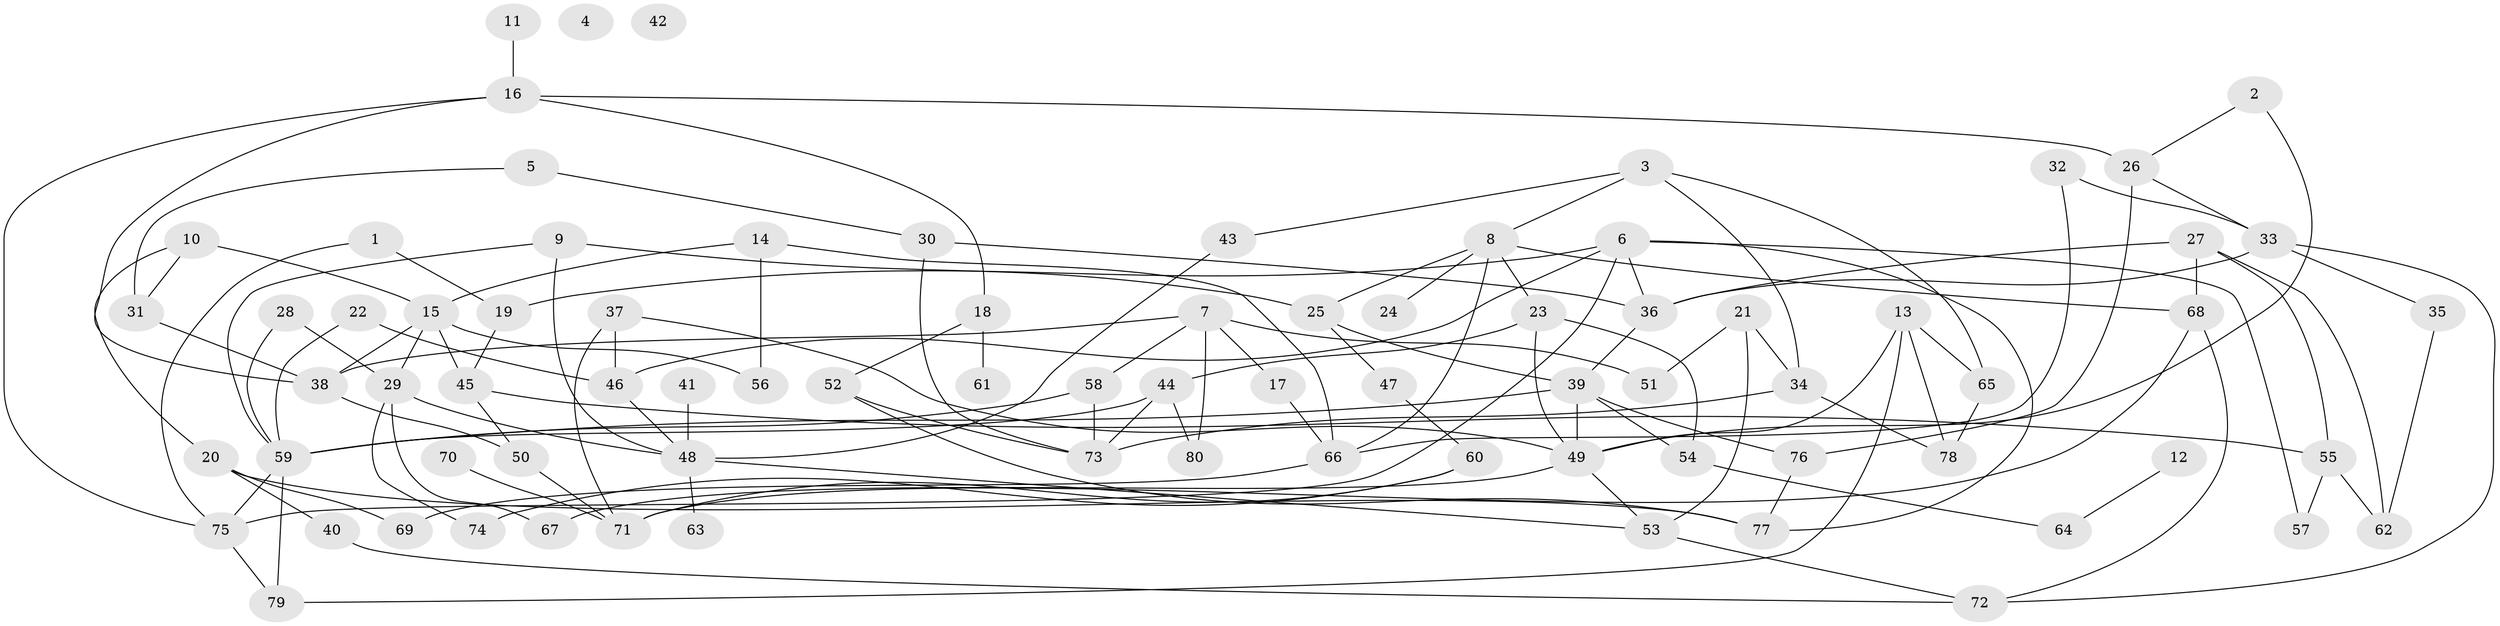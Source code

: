 // Generated by graph-tools (version 1.1) at 2025/13/03/09/25 04:13:04]
// undirected, 80 vertices, 131 edges
graph export_dot {
graph [start="1"]
  node [color=gray90,style=filled];
  1;
  2;
  3;
  4;
  5;
  6;
  7;
  8;
  9;
  10;
  11;
  12;
  13;
  14;
  15;
  16;
  17;
  18;
  19;
  20;
  21;
  22;
  23;
  24;
  25;
  26;
  27;
  28;
  29;
  30;
  31;
  32;
  33;
  34;
  35;
  36;
  37;
  38;
  39;
  40;
  41;
  42;
  43;
  44;
  45;
  46;
  47;
  48;
  49;
  50;
  51;
  52;
  53;
  54;
  55;
  56;
  57;
  58;
  59;
  60;
  61;
  62;
  63;
  64;
  65;
  66;
  67;
  68;
  69;
  70;
  71;
  72;
  73;
  74;
  75;
  76;
  77;
  78;
  79;
  80;
  1 -- 19;
  1 -- 75;
  2 -- 26;
  2 -- 49;
  3 -- 8;
  3 -- 34;
  3 -- 43;
  3 -- 65;
  5 -- 30;
  5 -- 31;
  6 -- 19;
  6 -- 36;
  6 -- 46;
  6 -- 57;
  6 -- 75;
  6 -- 77;
  7 -- 17;
  7 -- 38;
  7 -- 51;
  7 -- 58;
  7 -- 80;
  8 -- 23;
  8 -- 24;
  8 -- 25;
  8 -- 66;
  8 -- 68;
  9 -- 25;
  9 -- 48;
  9 -- 59;
  10 -- 15;
  10 -- 20;
  10 -- 31;
  11 -- 16;
  12 -- 64;
  13 -- 49;
  13 -- 65;
  13 -- 78;
  13 -- 79;
  14 -- 15;
  14 -- 56;
  14 -- 66;
  15 -- 29;
  15 -- 38;
  15 -- 45;
  15 -- 56;
  16 -- 18;
  16 -- 26;
  16 -- 38;
  16 -- 75;
  17 -- 66;
  18 -- 52;
  18 -- 61;
  19 -- 45;
  20 -- 40;
  20 -- 69;
  20 -- 77;
  21 -- 34;
  21 -- 51;
  21 -- 53;
  22 -- 46;
  22 -- 59;
  23 -- 44;
  23 -- 49;
  23 -- 54;
  25 -- 39;
  25 -- 47;
  26 -- 33;
  26 -- 76;
  27 -- 36;
  27 -- 55;
  27 -- 62;
  27 -- 68;
  28 -- 29;
  28 -- 59;
  29 -- 48;
  29 -- 67;
  29 -- 74;
  30 -- 36;
  30 -- 73;
  31 -- 38;
  32 -- 33;
  32 -- 66;
  33 -- 35;
  33 -- 36;
  33 -- 72;
  34 -- 73;
  34 -- 78;
  35 -- 62;
  36 -- 39;
  37 -- 46;
  37 -- 49;
  37 -- 71;
  38 -- 50;
  39 -- 49;
  39 -- 54;
  39 -- 59;
  39 -- 76;
  40 -- 72;
  41 -- 48;
  43 -- 48;
  44 -- 59;
  44 -- 73;
  44 -- 80;
  45 -- 50;
  45 -- 55;
  46 -- 48;
  47 -- 60;
  48 -- 53;
  48 -- 63;
  49 -- 53;
  49 -- 67;
  50 -- 71;
  52 -- 73;
  52 -- 77;
  53 -- 72;
  54 -- 64;
  55 -- 57;
  55 -- 62;
  58 -- 59;
  58 -- 73;
  59 -- 75;
  59 -- 79;
  60 -- 71;
  60 -- 74;
  65 -- 78;
  66 -- 69;
  68 -- 71;
  68 -- 72;
  70 -- 71;
  75 -- 79;
  76 -- 77;
}
